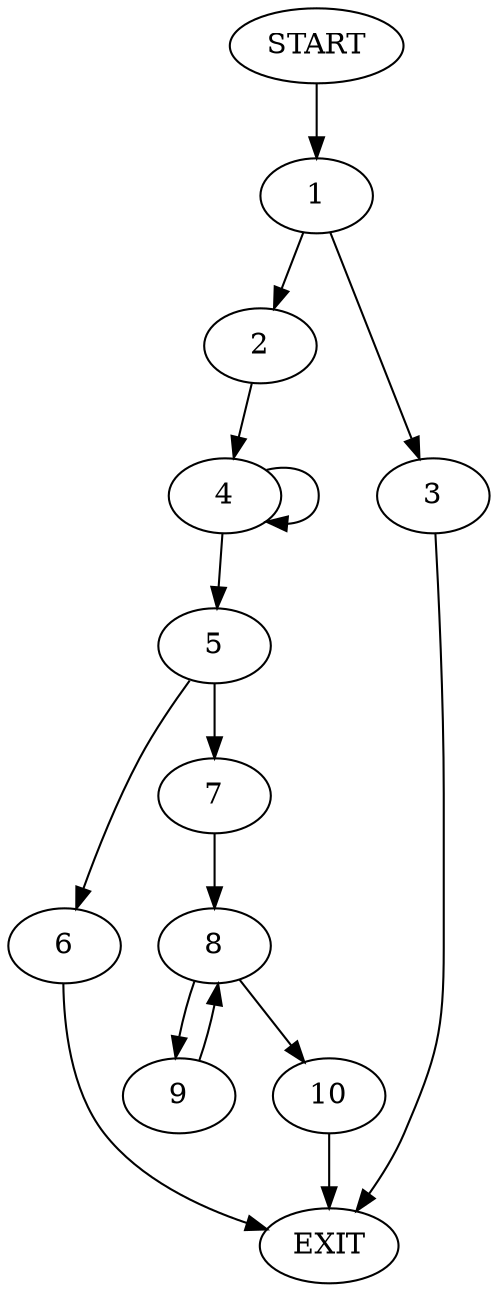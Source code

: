 digraph {
0 [label="START"]
11 [label="EXIT"]
0 -> 1
1 -> 2
1 -> 3
3 -> 11
2 -> 4
4 -> 5
4 -> 4
5 -> 6
5 -> 7
6 -> 11
7 -> 8
8 -> 9
8 -> 10
9 -> 8
10 -> 11
}
